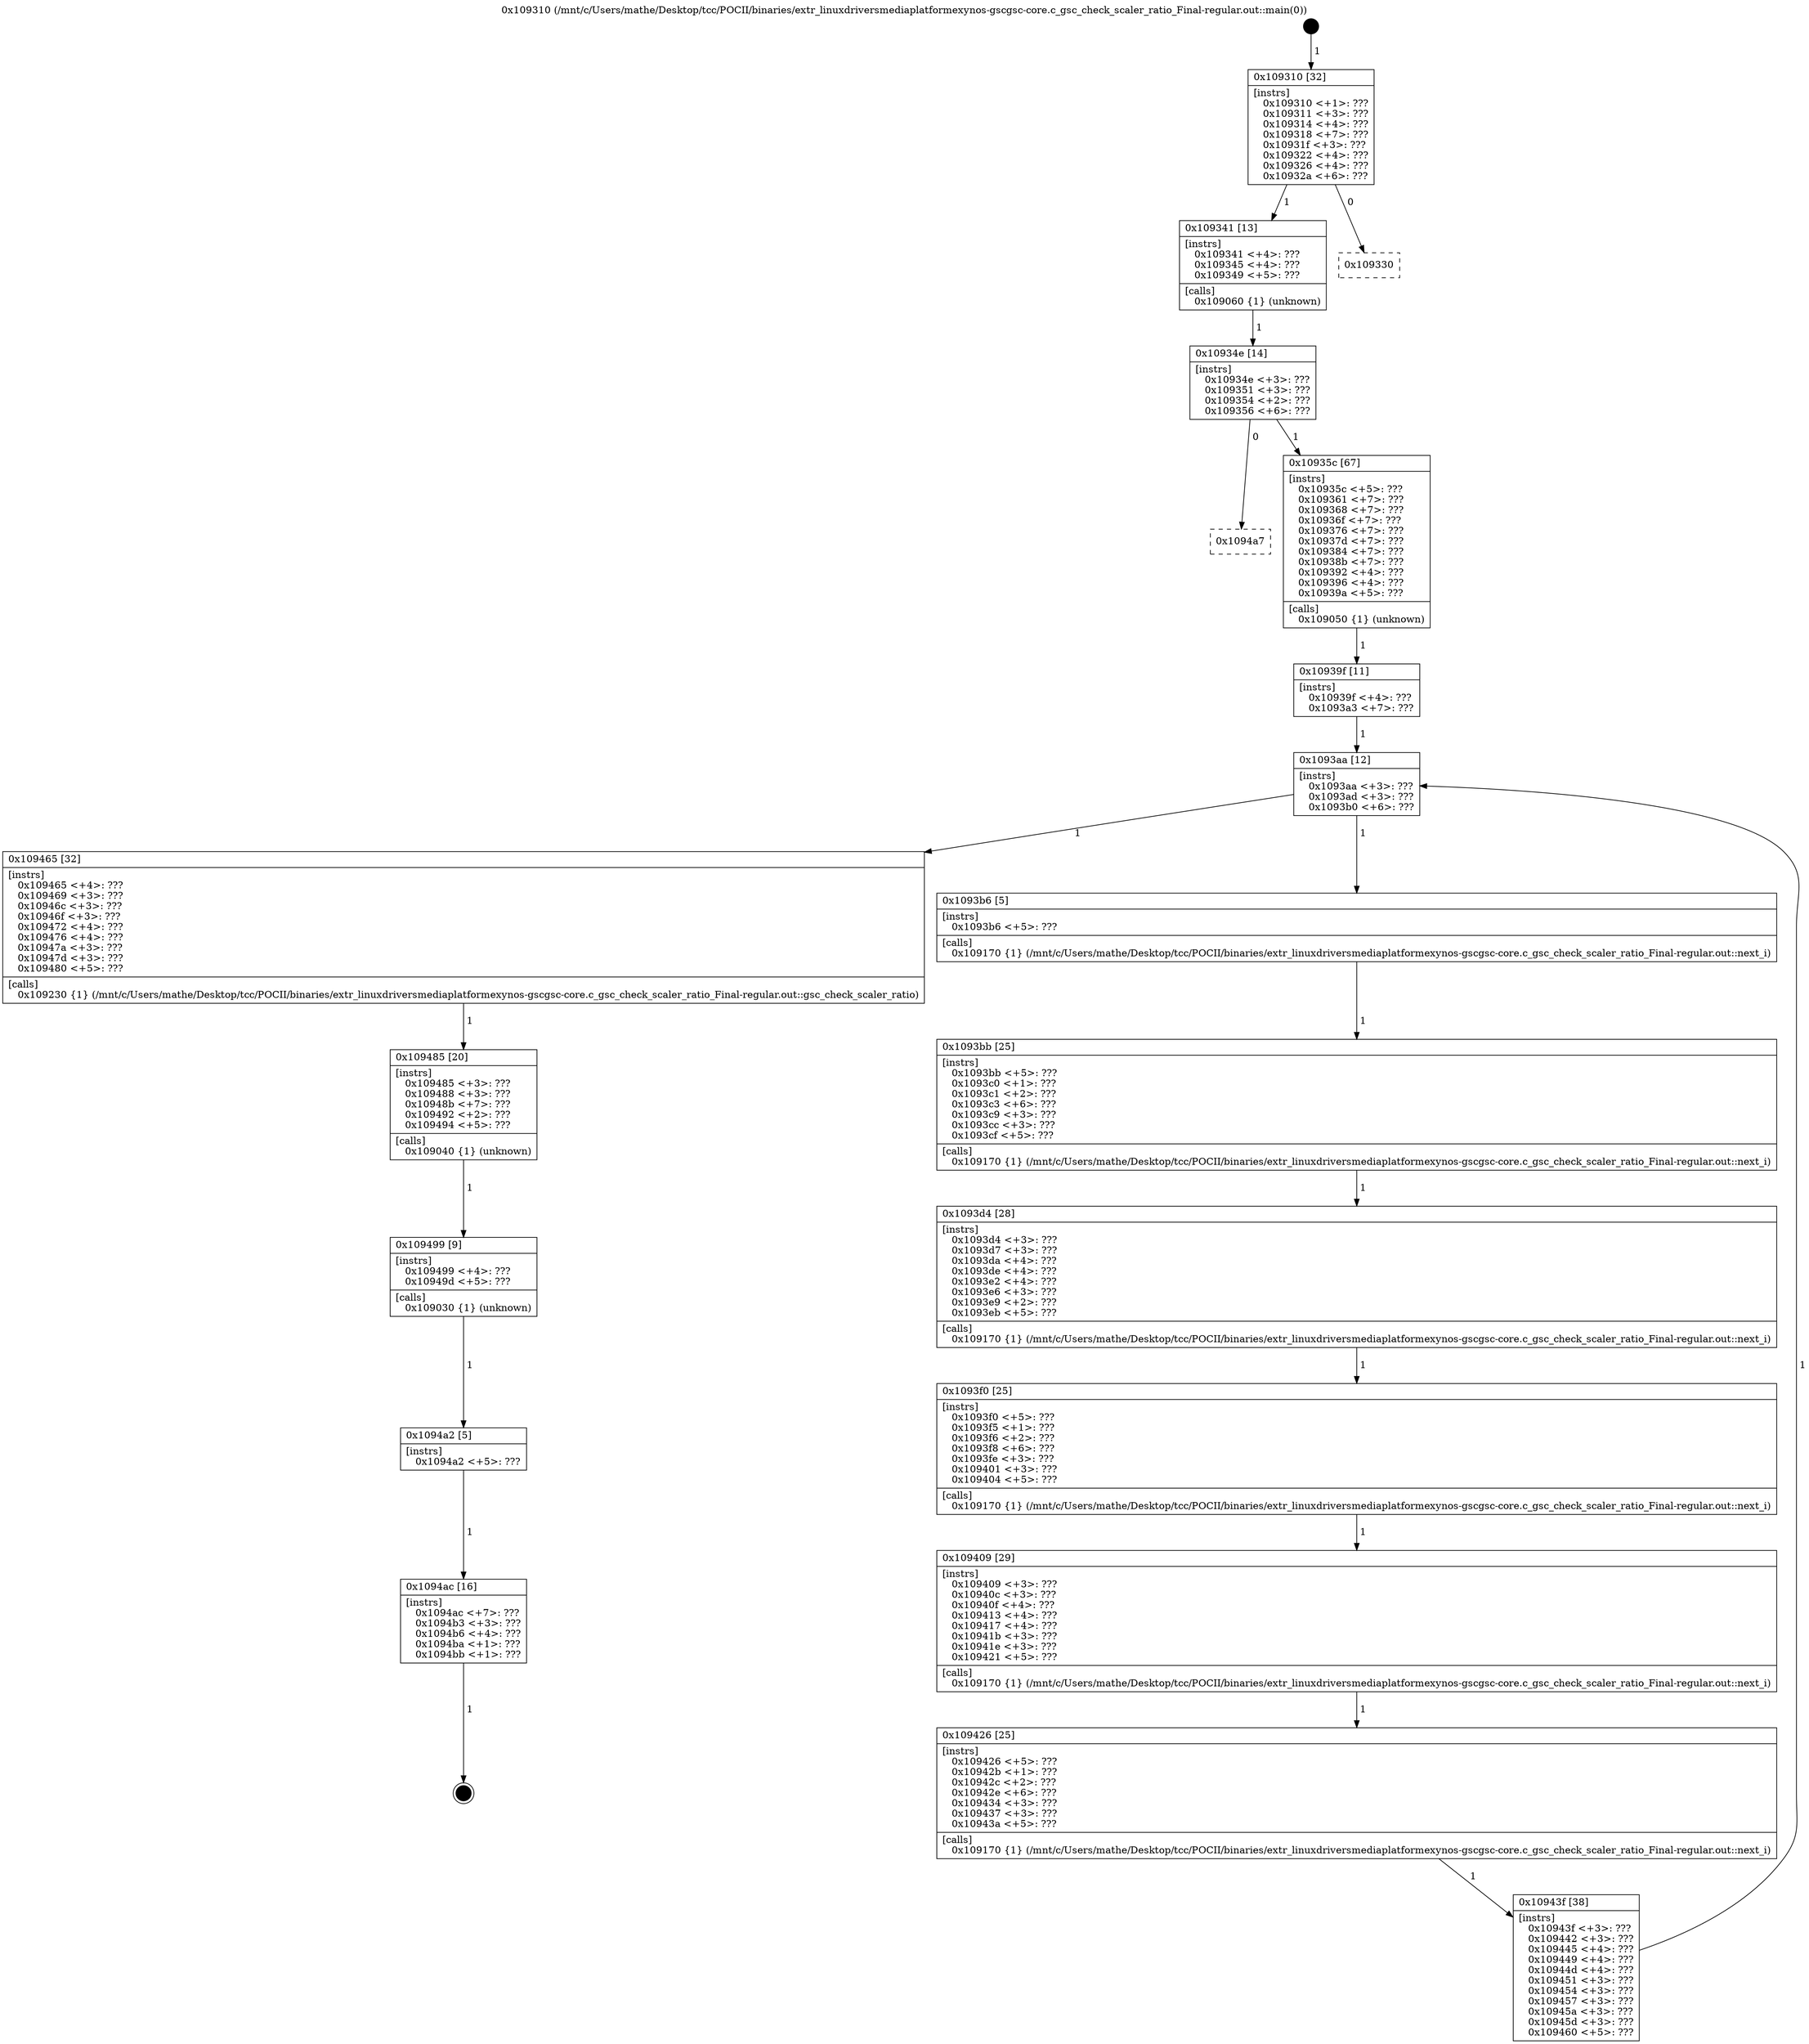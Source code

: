 digraph "0x109310" {
  label = "0x109310 (/mnt/c/Users/mathe/Desktop/tcc/POCII/binaries/extr_linuxdriversmediaplatformexynos-gscgsc-core.c_gsc_check_scaler_ratio_Final-regular.out::main(0))"
  labelloc = "t"
  node[shape=record]

  Entry [label="",width=0.3,height=0.3,shape=circle,fillcolor=black,style=filled]
  "0x109310" [label="{
     0x109310 [32]\l
     | [instrs]\l
     &nbsp;&nbsp;0x109310 \<+1\>: ???\l
     &nbsp;&nbsp;0x109311 \<+3\>: ???\l
     &nbsp;&nbsp;0x109314 \<+4\>: ???\l
     &nbsp;&nbsp;0x109318 \<+7\>: ???\l
     &nbsp;&nbsp;0x10931f \<+3\>: ???\l
     &nbsp;&nbsp;0x109322 \<+4\>: ???\l
     &nbsp;&nbsp;0x109326 \<+4\>: ???\l
     &nbsp;&nbsp;0x10932a \<+6\>: ???\l
  }"]
  "0x109341" [label="{
     0x109341 [13]\l
     | [instrs]\l
     &nbsp;&nbsp;0x109341 \<+4\>: ???\l
     &nbsp;&nbsp;0x109345 \<+4\>: ???\l
     &nbsp;&nbsp;0x109349 \<+5\>: ???\l
     | [calls]\l
     &nbsp;&nbsp;0x109060 \{1\} (unknown)\l
  }"]
  "0x109330" [label="{
     0x109330\l
  }", style=dashed]
  "0x10934e" [label="{
     0x10934e [14]\l
     | [instrs]\l
     &nbsp;&nbsp;0x10934e \<+3\>: ???\l
     &nbsp;&nbsp;0x109351 \<+3\>: ???\l
     &nbsp;&nbsp;0x109354 \<+2\>: ???\l
     &nbsp;&nbsp;0x109356 \<+6\>: ???\l
  }"]
  "0x1094a7" [label="{
     0x1094a7\l
  }", style=dashed]
  "0x10935c" [label="{
     0x10935c [67]\l
     | [instrs]\l
     &nbsp;&nbsp;0x10935c \<+5\>: ???\l
     &nbsp;&nbsp;0x109361 \<+7\>: ???\l
     &nbsp;&nbsp;0x109368 \<+7\>: ???\l
     &nbsp;&nbsp;0x10936f \<+7\>: ???\l
     &nbsp;&nbsp;0x109376 \<+7\>: ???\l
     &nbsp;&nbsp;0x10937d \<+7\>: ???\l
     &nbsp;&nbsp;0x109384 \<+7\>: ???\l
     &nbsp;&nbsp;0x10938b \<+7\>: ???\l
     &nbsp;&nbsp;0x109392 \<+4\>: ???\l
     &nbsp;&nbsp;0x109396 \<+4\>: ???\l
     &nbsp;&nbsp;0x10939a \<+5\>: ???\l
     | [calls]\l
     &nbsp;&nbsp;0x109050 \{1\} (unknown)\l
  }"]
  Exit [label="",width=0.3,height=0.3,shape=circle,fillcolor=black,style=filled,peripheries=2]
  "0x1093aa" [label="{
     0x1093aa [12]\l
     | [instrs]\l
     &nbsp;&nbsp;0x1093aa \<+3\>: ???\l
     &nbsp;&nbsp;0x1093ad \<+3\>: ???\l
     &nbsp;&nbsp;0x1093b0 \<+6\>: ???\l
  }"]
  "0x109465" [label="{
     0x109465 [32]\l
     | [instrs]\l
     &nbsp;&nbsp;0x109465 \<+4\>: ???\l
     &nbsp;&nbsp;0x109469 \<+3\>: ???\l
     &nbsp;&nbsp;0x10946c \<+3\>: ???\l
     &nbsp;&nbsp;0x10946f \<+3\>: ???\l
     &nbsp;&nbsp;0x109472 \<+4\>: ???\l
     &nbsp;&nbsp;0x109476 \<+4\>: ???\l
     &nbsp;&nbsp;0x10947a \<+3\>: ???\l
     &nbsp;&nbsp;0x10947d \<+3\>: ???\l
     &nbsp;&nbsp;0x109480 \<+5\>: ???\l
     | [calls]\l
     &nbsp;&nbsp;0x109230 \{1\} (/mnt/c/Users/mathe/Desktop/tcc/POCII/binaries/extr_linuxdriversmediaplatformexynos-gscgsc-core.c_gsc_check_scaler_ratio_Final-regular.out::gsc_check_scaler_ratio)\l
  }"]
  "0x1093b6" [label="{
     0x1093b6 [5]\l
     | [instrs]\l
     &nbsp;&nbsp;0x1093b6 \<+5\>: ???\l
     | [calls]\l
     &nbsp;&nbsp;0x109170 \{1\} (/mnt/c/Users/mathe/Desktop/tcc/POCII/binaries/extr_linuxdriversmediaplatformexynos-gscgsc-core.c_gsc_check_scaler_ratio_Final-regular.out::next_i)\l
  }"]
  "0x1093bb" [label="{
     0x1093bb [25]\l
     | [instrs]\l
     &nbsp;&nbsp;0x1093bb \<+5\>: ???\l
     &nbsp;&nbsp;0x1093c0 \<+1\>: ???\l
     &nbsp;&nbsp;0x1093c1 \<+2\>: ???\l
     &nbsp;&nbsp;0x1093c3 \<+6\>: ???\l
     &nbsp;&nbsp;0x1093c9 \<+3\>: ???\l
     &nbsp;&nbsp;0x1093cc \<+3\>: ???\l
     &nbsp;&nbsp;0x1093cf \<+5\>: ???\l
     | [calls]\l
     &nbsp;&nbsp;0x109170 \{1\} (/mnt/c/Users/mathe/Desktop/tcc/POCII/binaries/extr_linuxdriversmediaplatformexynos-gscgsc-core.c_gsc_check_scaler_ratio_Final-regular.out::next_i)\l
  }"]
  "0x1093d4" [label="{
     0x1093d4 [28]\l
     | [instrs]\l
     &nbsp;&nbsp;0x1093d4 \<+3\>: ???\l
     &nbsp;&nbsp;0x1093d7 \<+3\>: ???\l
     &nbsp;&nbsp;0x1093da \<+4\>: ???\l
     &nbsp;&nbsp;0x1093de \<+4\>: ???\l
     &nbsp;&nbsp;0x1093e2 \<+4\>: ???\l
     &nbsp;&nbsp;0x1093e6 \<+3\>: ???\l
     &nbsp;&nbsp;0x1093e9 \<+2\>: ???\l
     &nbsp;&nbsp;0x1093eb \<+5\>: ???\l
     | [calls]\l
     &nbsp;&nbsp;0x109170 \{1\} (/mnt/c/Users/mathe/Desktop/tcc/POCII/binaries/extr_linuxdriversmediaplatformexynos-gscgsc-core.c_gsc_check_scaler_ratio_Final-regular.out::next_i)\l
  }"]
  "0x1093f0" [label="{
     0x1093f0 [25]\l
     | [instrs]\l
     &nbsp;&nbsp;0x1093f0 \<+5\>: ???\l
     &nbsp;&nbsp;0x1093f5 \<+1\>: ???\l
     &nbsp;&nbsp;0x1093f6 \<+2\>: ???\l
     &nbsp;&nbsp;0x1093f8 \<+6\>: ???\l
     &nbsp;&nbsp;0x1093fe \<+3\>: ???\l
     &nbsp;&nbsp;0x109401 \<+3\>: ???\l
     &nbsp;&nbsp;0x109404 \<+5\>: ???\l
     | [calls]\l
     &nbsp;&nbsp;0x109170 \{1\} (/mnt/c/Users/mathe/Desktop/tcc/POCII/binaries/extr_linuxdriversmediaplatformexynos-gscgsc-core.c_gsc_check_scaler_ratio_Final-regular.out::next_i)\l
  }"]
  "0x109409" [label="{
     0x109409 [29]\l
     | [instrs]\l
     &nbsp;&nbsp;0x109409 \<+3\>: ???\l
     &nbsp;&nbsp;0x10940c \<+3\>: ???\l
     &nbsp;&nbsp;0x10940f \<+4\>: ???\l
     &nbsp;&nbsp;0x109413 \<+4\>: ???\l
     &nbsp;&nbsp;0x109417 \<+4\>: ???\l
     &nbsp;&nbsp;0x10941b \<+3\>: ???\l
     &nbsp;&nbsp;0x10941e \<+3\>: ???\l
     &nbsp;&nbsp;0x109421 \<+5\>: ???\l
     | [calls]\l
     &nbsp;&nbsp;0x109170 \{1\} (/mnt/c/Users/mathe/Desktop/tcc/POCII/binaries/extr_linuxdriversmediaplatformexynos-gscgsc-core.c_gsc_check_scaler_ratio_Final-regular.out::next_i)\l
  }"]
  "0x109426" [label="{
     0x109426 [25]\l
     | [instrs]\l
     &nbsp;&nbsp;0x109426 \<+5\>: ???\l
     &nbsp;&nbsp;0x10942b \<+1\>: ???\l
     &nbsp;&nbsp;0x10942c \<+2\>: ???\l
     &nbsp;&nbsp;0x10942e \<+6\>: ???\l
     &nbsp;&nbsp;0x109434 \<+3\>: ???\l
     &nbsp;&nbsp;0x109437 \<+3\>: ???\l
     &nbsp;&nbsp;0x10943a \<+5\>: ???\l
     | [calls]\l
     &nbsp;&nbsp;0x109170 \{1\} (/mnt/c/Users/mathe/Desktop/tcc/POCII/binaries/extr_linuxdriversmediaplatformexynos-gscgsc-core.c_gsc_check_scaler_ratio_Final-regular.out::next_i)\l
  }"]
  "0x10943f" [label="{
     0x10943f [38]\l
     | [instrs]\l
     &nbsp;&nbsp;0x10943f \<+3\>: ???\l
     &nbsp;&nbsp;0x109442 \<+3\>: ???\l
     &nbsp;&nbsp;0x109445 \<+4\>: ???\l
     &nbsp;&nbsp;0x109449 \<+4\>: ???\l
     &nbsp;&nbsp;0x10944d \<+4\>: ???\l
     &nbsp;&nbsp;0x109451 \<+3\>: ???\l
     &nbsp;&nbsp;0x109454 \<+3\>: ???\l
     &nbsp;&nbsp;0x109457 \<+3\>: ???\l
     &nbsp;&nbsp;0x10945a \<+3\>: ???\l
     &nbsp;&nbsp;0x10945d \<+3\>: ???\l
     &nbsp;&nbsp;0x109460 \<+5\>: ???\l
  }"]
  "0x10939f" [label="{
     0x10939f [11]\l
     | [instrs]\l
     &nbsp;&nbsp;0x10939f \<+4\>: ???\l
     &nbsp;&nbsp;0x1093a3 \<+7\>: ???\l
  }"]
  "0x109485" [label="{
     0x109485 [20]\l
     | [instrs]\l
     &nbsp;&nbsp;0x109485 \<+3\>: ???\l
     &nbsp;&nbsp;0x109488 \<+3\>: ???\l
     &nbsp;&nbsp;0x10948b \<+7\>: ???\l
     &nbsp;&nbsp;0x109492 \<+2\>: ???\l
     &nbsp;&nbsp;0x109494 \<+5\>: ???\l
     | [calls]\l
     &nbsp;&nbsp;0x109040 \{1\} (unknown)\l
  }"]
  "0x109499" [label="{
     0x109499 [9]\l
     | [instrs]\l
     &nbsp;&nbsp;0x109499 \<+4\>: ???\l
     &nbsp;&nbsp;0x10949d \<+5\>: ???\l
     | [calls]\l
     &nbsp;&nbsp;0x109030 \{1\} (unknown)\l
  }"]
  "0x1094a2" [label="{
     0x1094a2 [5]\l
     | [instrs]\l
     &nbsp;&nbsp;0x1094a2 \<+5\>: ???\l
  }"]
  "0x1094ac" [label="{
     0x1094ac [16]\l
     | [instrs]\l
     &nbsp;&nbsp;0x1094ac \<+7\>: ???\l
     &nbsp;&nbsp;0x1094b3 \<+3\>: ???\l
     &nbsp;&nbsp;0x1094b6 \<+4\>: ???\l
     &nbsp;&nbsp;0x1094ba \<+1\>: ???\l
     &nbsp;&nbsp;0x1094bb \<+1\>: ???\l
  }"]
  Entry -> "0x109310" [label=" 1"]
  "0x109310" -> "0x109341" [label=" 1"]
  "0x109310" -> "0x109330" [label=" 0"]
  "0x109341" -> "0x10934e" [label=" 1"]
  "0x10934e" -> "0x1094a7" [label=" 0"]
  "0x10934e" -> "0x10935c" [label=" 1"]
  "0x1094ac" -> Exit [label=" 1"]
  "0x10935c" -> "0x10939f" [label=" 1"]
  "0x1093aa" -> "0x109465" [label=" 1"]
  "0x1093aa" -> "0x1093b6" [label=" 1"]
  "0x1093b6" -> "0x1093bb" [label=" 1"]
  "0x1093bb" -> "0x1093d4" [label=" 1"]
  "0x1093d4" -> "0x1093f0" [label=" 1"]
  "0x1093f0" -> "0x109409" [label=" 1"]
  "0x109409" -> "0x109426" [label=" 1"]
  "0x109426" -> "0x10943f" [label=" 1"]
  "0x10939f" -> "0x1093aa" [label=" 1"]
  "0x10943f" -> "0x1093aa" [label=" 1"]
  "0x109465" -> "0x109485" [label=" 1"]
  "0x109485" -> "0x109499" [label=" 1"]
  "0x109499" -> "0x1094a2" [label=" 1"]
  "0x1094a2" -> "0x1094ac" [label=" 1"]
}
